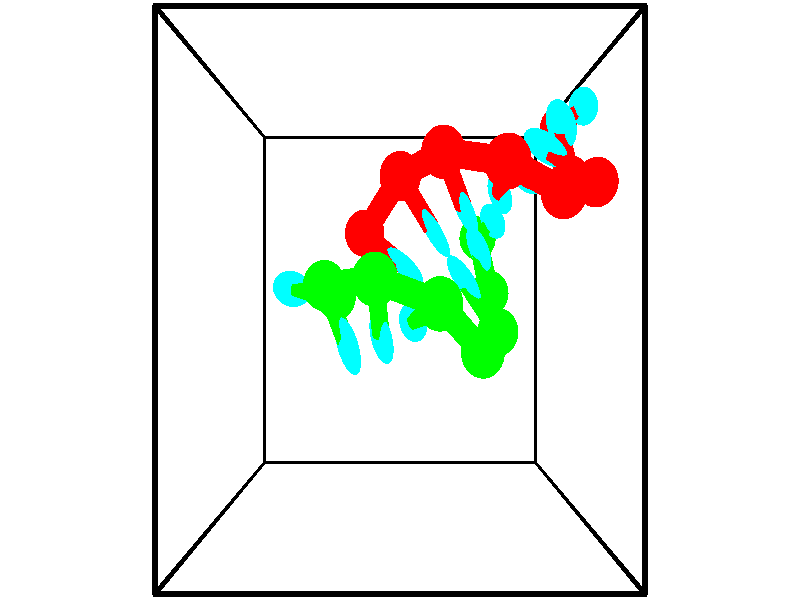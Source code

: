 // switches for output
#declare DRAW_BASES = 1; // possible values are 0, 1; only relevant for DNA ribbons
#declare DRAW_BASES_TYPE = 3; // possible values are 1, 2, 3; only relevant for DNA ribbons
#declare DRAW_FOG = 0; // set to 1 to enable fog

#include "colors.inc"

#include "transforms.inc"
background { rgb <1, 1, 1>}

#default {
   normal{
       ripples 0.25
       frequency 0.20
       turbulence 0.2
       lambda 5
   }
	finish {
		phong 0.1
		phong_size 40.
	}
}

// original window dimensions: 1024x640


// camera settings

camera {
	sky <-0, 1, 0>
	up <-0, 1, 0>
	right 1.6 * <1, 0, 0>
	location <2.5, 2.5, 11.1562>
	look_at <2.5, 2.5, 2.5>
	direction <0, 0, -8.6562>
	angle 67.0682
}


# declare cpy_camera_pos = <2.5, 2.5, 11.1562>;
# if (DRAW_FOG = 1)
fog {
	fog_type 2
	up vnormalize(cpy_camera_pos)
	color rgbt<1,1,1,0.3>
	distance 1e-5
	fog_alt 3e-3
	fog_offset 4
}
# end


// LIGHTS

# declare lum = 6;
global_settings {
	ambient_light rgb lum * <0.05, 0.05, 0.05>
	max_trace_level 15
}# declare cpy_direct_light_amount = 0.25;
light_source
{	1000 * <-1, -1, 1>,
	rgb lum * cpy_direct_light_amount
	parallel
}

light_source
{	1000 * <1, 1, -1>,
	rgb lum * cpy_direct_light_amount
	parallel
}

// strand 0

// nucleotide -1

// particle -1
sphere {
	<4.700593, 4.494936, 2.770316> 0.250000
	pigment { color rgbt <1,0,0,0> }
	no_shadow
}
cylinder {
	<4.778378, 4.530701, 3.161047>,  <4.825048, 4.552160, 3.395485>, 0.100000
	pigment { color rgbt <1,0,0,0> }
	no_shadow
}
cylinder {
	<4.778378, 4.530701, 3.161047>,  <4.700593, 4.494936, 2.770316>, 0.100000
	pigment { color rgbt <1,0,0,0> }
	no_shadow
}

// particle -1
sphere {
	<4.778378, 4.530701, 3.161047> 0.100000
	pigment { color rgbt <1,0,0,0> }
	no_shadow
}
sphere {
	0, 1
	scale<0.080000,0.200000,0.300000>
	matrix <-0.848960, -0.483514, 0.213263,
		0.491378, -0.870758, -0.018114,
		0.194459, 0.089414, 0.976827,
		4.836715, 4.557525, 3.454095>
	pigment { color rgbt <0,1,1,0> }
	no_shadow
}
cylinder {
	<4.752265, 3.839996, 3.159852>,  <4.700593, 4.494936, 2.770316>, 0.130000
	pigment { color rgbt <1,0,0,0> }
	no_shadow
}

// nucleotide -1

// particle -1
sphere {
	<4.752265, 3.839996, 3.159852> 0.250000
	pigment { color rgbt <1,0,0,0> }
	no_shadow
}
cylinder {
	<4.618136, 4.119232, 3.412907>,  <4.537658, 4.286774, 3.564739>, 0.100000
	pigment { color rgbt <1,0,0,0> }
	no_shadow
}
cylinder {
	<4.618136, 4.119232, 3.412907>,  <4.752265, 3.839996, 3.159852>, 0.100000
	pigment { color rgbt <1,0,0,0> }
	no_shadow
}

// particle -1
sphere {
	<4.618136, 4.119232, 3.412907> 0.100000
	pigment { color rgbt <1,0,0,0> }
	no_shadow
}
sphere {
	0, 1
	scale<0.080000,0.200000,0.300000>
	matrix <-0.567495, -0.685687, 0.455832,
		0.752002, -0.206166, 0.626090,
		-0.335324, 0.698090, 0.632636,
		4.517539, 4.328659, 3.602698>
	pigment { color rgbt <0,1,1,0> }
	no_shadow
}
cylinder {
	<4.862117, 3.679107, 3.901785>,  <4.752265, 3.839996, 3.159852>, 0.130000
	pigment { color rgbt <1,0,0,0> }
	no_shadow
}

// nucleotide -1

// particle -1
sphere {
	<4.862117, 3.679107, 3.901785> 0.250000
	pigment { color rgbt <1,0,0,0> }
	no_shadow
}
cylinder {
	<4.530486, 3.891335, 3.831213>,  <4.331507, 4.018671, 3.788870>, 0.100000
	pigment { color rgbt <1,0,0,0> }
	no_shadow
}
cylinder {
	<4.530486, 3.891335, 3.831213>,  <4.862117, 3.679107, 3.901785>, 0.100000
	pigment { color rgbt <1,0,0,0> }
	no_shadow
}

// particle -1
sphere {
	<4.530486, 3.891335, 3.831213> 0.100000
	pigment { color rgbt <1,0,0,0> }
	no_shadow
}
sphere {
	0, 1
	scale<0.080000,0.200000,0.300000>
	matrix <-0.552526, -0.729060, 0.403964,
		0.085702, 0.432400, 0.897600,
		-0.829078, 0.530568, -0.176430,
		4.281762, 4.050505, 3.778284>
	pigment { color rgbt <0,1,1,0> }
	no_shadow
}
cylinder {
	<4.313909, 3.495164, 4.481547>,  <4.862117, 3.679107, 3.901785>, 0.130000
	pigment { color rgbt <1,0,0,0> }
	no_shadow
}

// nucleotide -1

// particle -1
sphere {
	<4.313909, 3.495164, 4.481547> 0.250000
	pigment { color rgbt <1,0,0,0> }
	no_shadow
}
cylinder {
	<4.129630, 3.633659, 4.154652>,  <4.019063, 3.716757, 3.958514>, 0.100000
	pigment { color rgbt <1,0,0,0> }
	no_shadow
}
cylinder {
	<4.129630, 3.633659, 4.154652>,  <4.313909, 3.495164, 4.481547>, 0.100000
	pigment { color rgbt <1,0,0,0> }
	no_shadow
}

// particle -1
sphere {
	<4.129630, 3.633659, 4.154652> 0.100000
	pigment { color rgbt <1,0,0,0> }
	no_shadow
}
sphere {
	0, 1
	scale<0.080000,0.200000,0.300000>
	matrix <-0.778893, -0.599181, 0.185224,
		-0.425542, 0.721873, 0.545723,
		-0.460696, 0.346239, -0.817238,
		3.991421, 3.737531, 3.909480>
	pigment { color rgbt <0,1,1,0> }
	no_shadow
}
cylinder {
	<3.655919, 3.739617, 4.684646>,  <4.313909, 3.495164, 4.481547>, 0.130000
	pigment { color rgbt <1,0,0,0> }
	no_shadow
}

// nucleotide -1

// particle -1
sphere {
	<3.655919, 3.739617, 4.684646> 0.250000
	pigment { color rgbt <1,0,0,0> }
	no_shadow
}
cylinder {
	<3.669356, 3.627960, 4.300781>,  <3.677419, 3.560966, 4.070462>, 0.100000
	pigment { color rgbt <1,0,0,0> }
	no_shadow
}
cylinder {
	<3.669356, 3.627960, 4.300781>,  <3.655919, 3.739617, 4.684646>, 0.100000
	pigment { color rgbt <1,0,0,0> }
	no_shadow
}

// particle -1
sphere {
	<3.669356, 3.627960, 4.300781> 0.100000
	pigment { color rgbt <1,0,0,0> }
	no_shadow
}
sphere {
	0, 1
	scale<0.080000,0.200000,0.300000>
	matrix <-0.804596, -0.577152, 0.139714,
		-0.592871, 0.767447, -0.243984,
		0.033593, -0.279141, -0.959662,
		3.679434, 3.544218, 4.012883>
	pigment { color rgbt <0,1,1,0> }
	no_shadow
}
cylinder {
	<2.986869, 3.888872, 4.361332>,  <3.655919, 3.739617, 4.684646>, 0.130000
	pigment { color rgbt <1,0,0,0> }
	no_shadow
}

// nucleotide -1

// particle -1
sphere {
	<2.986869, 3.888872, 4.361332> 0.250000
	pigment { color rgbt <1,0,0,0> }
	no_shadow
}
cylinder {
	<3.149737, 3.607246, 4.128607>,  <3.247458, 3.438271, 3.988972>, 0.100000
	pigment { color rgbt <1,0,0,0> }
	no_shadow
}
cylinder {
	<3.149737, 3.607246, 4.128607>,  <2.986869, 3.888872, 4.361332>, 0.100000
	pigment { color rgbt <1,0,0,0> }
	no_shadow
}

// particle -1
sphere {
	<3.149737, 3.607246, 4.128607> 0.100000
	pigment { color rgbt <1,0,0,0> }
	no_shadow
}
sphere {
	0, 1
	scale<0.080000,0.200000,0.300000>
	matrix <-0.809689, -0.573006, 0.126761,
		-0.422630, 0.419474, -0.803384,
		0.407171, -0.704064, -0.581813,
		3.271888, 3.396027, 3.954063>
	pigment { color rgbt <0,1,1,0> }
	no_shadow
}
cylinder {
	<2.503070, 3.747267, 3.859351>,  <2.986869, 3.888872, 4.361332>, 0.130000
	pigment { color rgbt <1,0,0,0> }
	no_shadow
}

// nucleotide -1

// particle -1
sphere {
	<2.503070, 3.747267, 3.859351> 0.250000
	pigment { color rgbt <1,0,0,0> }
	no_shadow
}
cylinder {
	<2.737664, 3.423286, 3.857897>,  <2.878420, 3.228898, 3.857024>, 0.100000
	pigment { color rgbt <1,0,0,0> }
	no_shadow
}
cylinder {
	<2.737664, 3.423286, 3.857897>,  <2.503070, 3.747267, 3.859351>, 0.100000
	pigment { color rgbt <1,0,0,0> }
	no_shadow
}

// particle -1
sphere {
	<2.737664, 3.423286, 3.857897> 0.100000
	pigment { color rgbt <1,0,0,0> }
	no_shadow
}
sphere {
	0, 1
	scale<0.080000,0.200000,0.300000>
	matrix <-0.800765, -0.580494, 0.147657,
		-0.121706, -0.083688, -0.989032,
		0.586484, -0.809952, -0.003635,
		2.913609, 3.180301, 3.856806>
	pigment { color rgbt <0,1,1,0> }
	no_shadow
}
cylinder {
	<2.052055, 3.205380, 3.486713>,  <2.503070, 3.747267, 3.859351>, 0.130000
	pigment { color rgbt <1,0,0,0> }
	no_shadow
}

// nucleotide -1

// particle -1
sphere {
	<2.052055, 3.205380, 3.486713> 0.250000
	pigment { color rgbt <1,0,0,0> }
	no_shadow
}
cylinder {
	<2.339814, 2.996353, 3.669748>,  <2.512470, 2.870937, 3.779570>, 0.100000
	pigment { color rgbt <1,0,0,0> }
	no_shadow
}
cylinder {
	<2.339814, 2.996353, 3.669748>,  <2.052055, 3.205380, 3.486713>, 0.100000
	pigment { color rgbt <1,0,0,0> }
	no_shadow
}

// particle -1
sphere {
	<2.339814, 2.996353, 3.669748> 0.100000
	pigment { color rgbt <1,0,0,0> }
	no_shadow
}
sphere {
	0, 1
	scale<0.080000,0.200000,0.300000>
	matrix <-0.675624, -0.679366, 0.286346,
		0.161234, -0.515155, -0.841795,
		0.719399, -0.522569, 0.457589,
		2.555634, 2.839583, 3.807025>
	pigment { color rgbt <0,1,1,0> }
	no_shadow
}
// strand 1

// nucleotide -1

// particle -1
sphere {
	<1.678461, 2.534980, 3.361096> 0.250000
	pigment { color rgbt <0,1,0,0> }
	no_shadow
}
cylinder {
	<1.317986, 2.585571, 3.195271>,  <1.101700, 2.615926, 3.095775>, 0.100000
	pigment { color rgbt <0,1,0,0> }
	no_shadow
}
cylinder {
	<1.317986, 2.585571, 3.195271>,  <1.678461, 2.534980, 3.361096>, 0.100000
	pigment { color rgbt <0,1,0,0> }
	no_shadow
}

// particle -1
sphere {
	<1.317986, 2.585571, 3.195271> 0.100000
	pigment { color rgbt <0,1,0,0> }
	no_shadow
}
sphere {
	0, 1
	scale<0.080000,0.200000,0.300000>
	matrix <0.419127, 0.010622, -0.907865,
		-0.110421, -0.991913, -0.062583,
		-0.901188, 0.126478, -0.414565,
		1.047629, 2.623515, 3.070901>
	pigment { color rgbt <0,1,1,0> }
	no_shadow
}
cylinder {
	<1.616082, 2.639853, 4.092860>,  <1.678461, 2.534980, 3.361096>, 0.130000
	pigment { color rgbt <0,1,0,0> }
	no_shadow
}

// nucleotide -1

// particle -1
sphere {
	<1.616082, 2.639853, 4.092860> 0.250000
	pigment { color rgbt <0,1,0,0> }
	no_shadow
}
cylinder {
	<1.784840, 2.314072, 4.252193>,  <1.886094, 2.118603, 4.347794>, 0.100000
	pigment { color rgbt <0,1,0,0> }
	no_shadow
}
cylinder {
	<1.784840, 2.314072, 4.252193>,  <1.616082, 2.639853, 4.092860>, 0.100000
	pigment { color rgbt <0,1,0,0> }
	no_shadow
}

// particle -1
sphere {
	<1.784840, 2.314072, 4.252193> 0.100000
	pigment { color rgbt <0,1,0,0> }
	no_shadow
}
sphere {
	0, 1
	scale<0.080000,0.200000,0.300000>
	matrix <0.833937, 0.176212, -0.522970,
		0.355745, 0.552823, 0.753547,
		0.421894, -0.814454, 0.398333,
		1.911408, 2.069735, 4.371694>
	pigment { color rgbt <0,1,1,0> }
	no_shadow
}
cylinder {
	<2.228589, 2.687276, 4.610088>,  <1.616082, 2.639853, 4.092860>, 0.130000
	pigment { color rgbt <0,1,0,0> }
	no_shadow
}

// nucleotide -1

// particle -1
sphere {
	<2.228589, 2.687276, 4.610088> 0.250000
	pigment { color rgbt <0,1,0,0> }
	no_shadow
}
cylinder {
	<2.261198, 2.369064, 4.369926>,  <2.280764, 2.178137, 4.225829>, 0.100000
	pigment { color rgbt <0,1,0,0> }
	no_shadow
}
cylinder {
	<2.261198, 2.369064, 4.369926>,  <2.228589, 2.687276, 4.610088>, 0.100000
	pigment { color rgbt <0,1,0,0> }
	no_shadow
}

// particle -1
sphere {
	<2.261198, 2.369064, 4.369926> 0.100000
	pigment { color rgbt <0,1,0,0> }
	no_shadow
}
sphere {
	0, 1
	scale<0.080000,0.200000,0.300000>
	matrix <0.775855, 0.428794, -0.462800,
		0.625622, -0.428098, 0.652173,
		0.081524, -0.795530, -0.600405,
		2.285655, 2.130405, 4.189805>
	pigment { color rgbt <0,1,1,0> }
	no_shadow
}
cylinder {
	<2.933343, 2.465288, 4.627746>,  <2.228589, 2.687276, 4.610088>, 0.130000
	pigment { color rgbt <0,1,0,0> }
	no_shadow
}

// nucleotide -1

// particle -1
sphere {
	<2.933343, 2.465288, 4.627746> 0.250000
	pigment { color rgbt <0,1,0,0> }
	no_shadow
}
cylinder {
	<2.772558, 2.358963, 4.277256>,  <2.676087, 2.295168, 4.066962>, 0.100000
	pigment { color rgbt <0,1,0,0> }
	no_shadow
}
cylinder {
	<2.772558, 2.358963, 4.277256>,  <2.933343, 2.465288, 4.627746>, 0.100000
	pigment { color rgbt <0,1,0,0> }
	no_shadow
}

// particle -1
sphere {
	<2.772558, 2.358963, 4.277256> 0.100000
	pigment { color rgbt <0,1,0,0> }
	no_shadow
}
sphere {
	0, 1
	scale<0.080000,0.200000,0.300000>
	matrix <0.797539, 0.368487, -0.477650,
		0.449842, -0.890821, 0.063877,
		-0.401963, -0.265812, -0.876225,
		2.651969, 2.279219, 4.014389>
	pigment { color rgbt <0,1,1,0> }
	no_shadow
}
cylinder {
	<3.453143, 1.996632, 4.206885>,  <2.933343, 2.465288, 4.627746>, 0.130000
	pigment { color rgbt <0,1,0,0> }
	no_shadow
}

// nucleotide -1

// particle -1
sphere {
	<3.453143, 1.996632, 4.206885> 0.250000
	pigment { color rgbt <0,1,0,0> }
	no_shadow
}
cylinder {
	<3.195108, 2.250740, 4.037041>,  <3.040287, 2.403205, 3.935134>, 0.100000
	pigment { color rgbt <0,1,0,0> }
	no_shadow
}
cylinder {
	<3.195108, 2.250740, 4.037041>,  <3.453143, 1.996632, 4.206885>, 0.100000
	pigment { color rgbt <0,1,0,0> }
	no_shadow
}

// particle -1
sphere {
	<3.195108, 2.250740, 4.037041> 0.100000
	pigment { color rgbt <0,1,0,0> }
	no_shadow
}
sphere {
	0, 1
	scale<0.080000,0.200000,0.300000>
	matrix <0.764080, 0.541159, -0.351183,
		0.006686, -0.550980, -0.834491,
		-0.645087, 0.635270, -0.424611,
		3.001582, 2.441321, 3.909657>
	pigment { color rgbt <0,1,1,0> }
	no_shadow
}
cylinder {
	<3.710906, 2.170587, 3.679323>,  <3.453143, 1.996632, 4.206885>, 0.130000
	pigment { color rgbt <0,1,0,0> }
	no_shadow
}

// nucleotide -1

// particle -1
sphere {
	<3.710906, 2.170587, 3.679323> 0.250000
	pigment { color rgbt <0,1,0,0> }
	no_shadow
}
cylinder {
	<3.464073, 2.479996, 3.737110>,  <3.315973, 2.665641, 3.771783>, 0.100000
	pigment { color rgbt <0,1,0,0> }
	no_shadow
}
cylinder {
	<3.464073, 2.479996, 3.737110>,  <3.710906, 2.170587, 3.679323>, 0.100000
	pigment { color rgbt <0,1,0,0> }
	no_shadow
}

// particle -1
sphere {
	<3.464073, 2.479996, 3.737110> 0.100000
	pigment { color rgbt <0,1,0,0> }
	no_shadow
}
sphere {
	0, 1
	scale<0.080000,0.200000,0.300000>
	matrix <0.714167, 0.627617, -0.309938,
		-0.330415, -0.088083, -0.939716,
		-0.617083, 0.773523, 0.144469,
		3.278948, 2.712053, 3.780451>
	pigment { color rgbt <0,1,1,0> }
	no_shadow
}
cylinder {
	<3.700001, 2.576167, 3.068434>,  <3.710906, 2.170587, 3.679323>, 0.130000
	pigment { color rgbt <0,1,0,0> }
	no_shadow
}

// nucleotide -1

// particle -1
sphere {
	<3.700001, 2.576167, 3.068434> 0.250000
	pigment { color rgbt <0,1,0,0> }
	no_shadow
}
cylinder {
	<3.581255, 2.837021, 3.347458>,  <3.510007, 2.993533, 3.514873>, 0.100000
	pigment { color rgbt <0,1,0,0> }
	no_shadow
}
cylinder {
	<3.581255, 2.837021, 3.347458>,  <3.700001, 2.576167, 3.068434>, 0.100000
	pigment { color rgbt <0,1,0,0> }
	no_shadow
}

// particle -1
sphere {
	<3.581255, 2.837021, 3.347458> 0.100000
	pigment { color rgbt <0,1,0,0> }
	no_shadow
}
sphere {
	0, 1
	scale<0.080000,0.200000,0.300000>
	matrix <0.765226, 0.599439, -0.234739,
		-0.571226, 0.464106, -0.676983,
		-0.296866, 0.652134, 0.697561,
		3.492195, 3.032661, 3.556726>
	pigment { color rgbt <0,1,1,0> }
	no_shadow
}
cylinder {
	<3.577825, 3.216699, 2.762843>,  <3.700001, 2.576167, 3.068434>, 0.130000
	pigment { color rgbt <0,1,0,0> }
	no_shadow
}

// nucleotide -1

// particle -1
sphere {
	<3.577825, 3.216699, 2.762843> 0.250000
	pigment { color rgbt <0,1,0,0> }
	no_shadow
}
cylinder {
	<3.637665, 3.284927, 3.152412>,  <3.673569, 3.325864, 3.386154>, 0.100000
	pigment { color rgbt <0,1,0,0> }
	no_shadow
}
cylinder {
	<3.637665, 3.284927, 3.152412>,  <3.577825, 3.216699, 2.762843>, 0.100000
	pigment { color rgbt <0,1,0,0> }
	no_shadow
}

// particle -1
sphere {
	<3.637665, 3.284927, 3.152412> 0.100000
	pigment { color rgbt <0,1,0,0> }
	no_shadow
}
sphere {
	0, 1
	scale<0.080000,0.200000,0.300000>
	matrix <0.794770, 0.565215, -0.221072,
		-0.588184, 0.807117, -0.051008,
		0.149601, 0.170570, 0.973923,
		3.682545, 3.336098, 3.444589>
	pigment { color rgbt <0,1,1,0> }
	no_shadow
}
// box output
cylinder {
	<0.000000, 0.000000, 0.000000>,  <5.000000, 0.000000, 0.000000>, 0.025000
	pigment { color rgbt <0,0,0,0> }
	no_shadow
}
cylinder {
	<0.000000, 0.000000, 0.000000>,  <0.000000, 5.000000, 0.000000>, 0.025000
	pigment { color rgbt <0,0,0,0> }
	no_shadow
}
cylinder {
	<0.000000, 0.000000, 0.000000>,  <0.000000, 0.000000, 5.000000>, 0.025000
	pigment { color rgbt <0,0,0,0> }
	no_shadow
}
cylinder {
	<5.000000, 5.000000, 5.000000>,  <0.000000, 5.000000, 5.000000>, 0.025000
	pigment { color rgbt <0,0,0,0> }
	no_shadow
}
cylinder {
	<5.000000, 5.000000, 5.000000>,  <5.000000, 0.000000, 5.000000>, 0.025000
	pigment { color rgbt <0,0,0,0> }
	no_shadow
}
cylinder {
	<5.000000, 5.000000, 5.000000>,  <5.000000, 5.000000, 0.000000>, 0.025000
	pigment { color rgbt <0,0,0,0> }
	no_shadow
}
cylinder {
	<0.000000, 0.000000, 5.000000>,  <0.000000, 5.000000, 5.000000>, 0.025000
	pigment { color rgbt <0,0,0,0> }
	no_shadow
}
cylinder {
	<0.000000, 0.000000, 5.000000>,  <5.000000, 0.000000, 5.000000>, 0.025000
	pigment { color rgbt <0,0,0,0> }
	no_shadow
}
cylinder {
	<5.000000, 5.000000, 0.000000>,  <0.000000, 5.000000, 0.000000>, 0.025000
	pigment { color rgbt <0,0,0,0> }
	no_shadow
}
cylinder {
	<5.000000, 5.000000, 0.000000>,  <5.000000, 0.000000, 0.000000>, 0.025000
	pigment { color rgbt <0,0,0,0> }
	no_shadow
}
cylinder {
	<5.000000, 0.000000, 5.000000>,  <5.000000, 0.000000, 0.000000>, 0.025000
	pigment { color rgbt <0,0,0,0> }
	no_shadow
}
cylinder {
	<0.000000, 5.000000, 0.000000>,  <0.000000, 5.000000, 5.000000>, 0.025000
	pigment { color rgbt <0,0,0,0> }
	no_shadow
}
// end of box output
